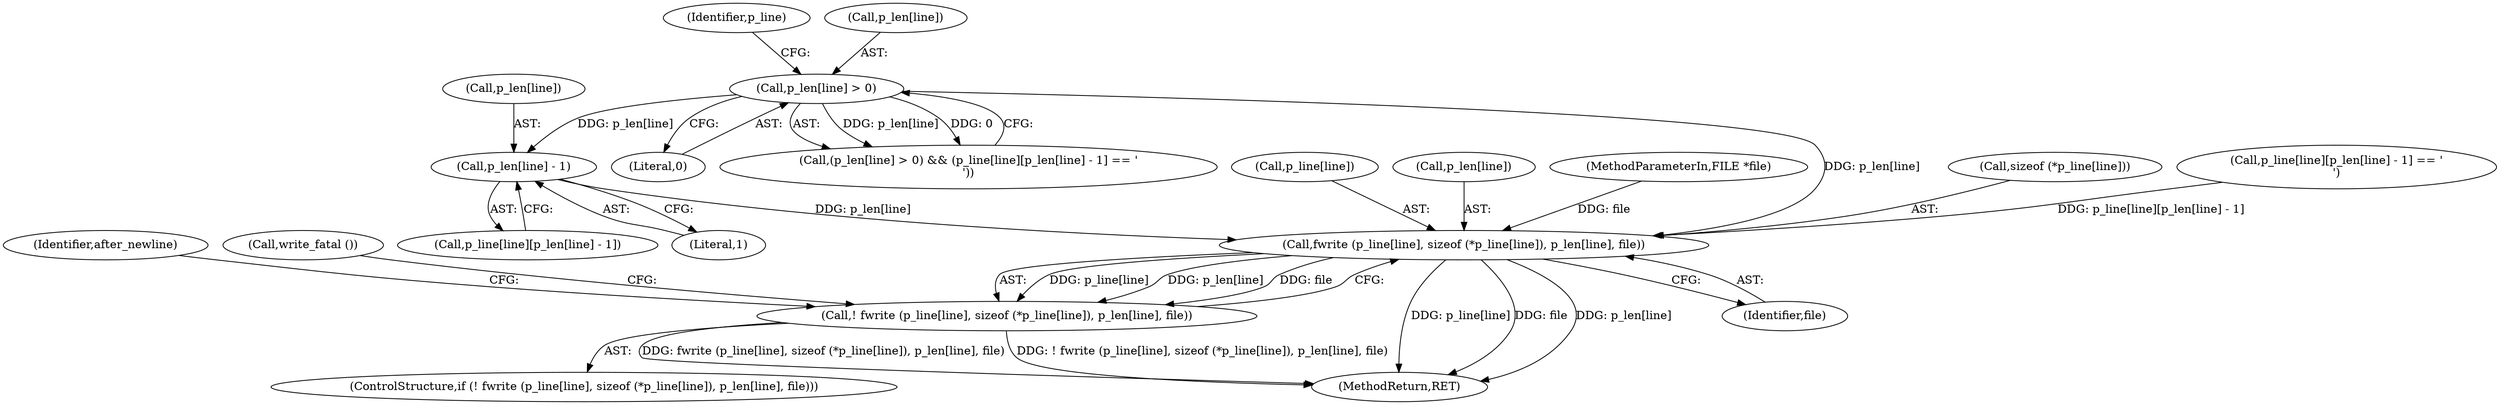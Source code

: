 digraph "0_savannah_a0d7fe4589651c64bd16ddaaa634030bb0455866@array" {
"1000118" [label="(Call,p_len[line] - 1)"];
"1000108" [label="(Call,p_len[line] > 0)"];
"1000126" [label="(Call,fwrite (p_line[line], sizeof (*p_line[line]), p_len[line], file))"];
"1000125" [label="(Call,! fwrite (p_line[line], sizeof (*p_line[line]), p_len[line], file))"];
"1000130" [label="(Call,sizeof (*p_line[line]))"];
"1000113" [label="(Call,p_line[line][p_len[line] - 1] == '\n')"];
"1000142" [label="(MethodReturn,RET)"];
"1000119" [label="(Call,p_len[line])"];
"1000122" [label="(Literal,1)"];
"1000124" [label="(ControlStructure,if (! fwrite (p_line[line], sizeof (*p_line[line]), p_len[line], file)))"];
"1000114" [label="(Call,p_line[line][p_len[line] - 1])"];
"1000126" [label="(Call,fwrite (p_line[line], sizeof (*p_line[line]), p_len[line], file))"];
"1000116" [label="(Identifier,p_line)"];
"1000127" [label="(Call,p_line[line])"];
"1000118" [label="(Call,p_len[line] - 1)"];
"1000125" [label="(Call,! fwrite (p_line[line], sizeof (*p_line[line]), p_len[line], file))"];
"1000138" [label="(Identifier,file)"];
"1000108" [label="(Call,p_len[line] > 0)"];
"1000135" [label="(Call,p_len[line])"];
"1000109" [label="(Call,p_len[line])"];
"1000112" [label="(Literal,0)"];
"1000141" [label="(Identifier,after_newline)"];
"1000107" [label="(Call,(p_len[line] > 0) && (p_line[line][p_len[line] - 1] == '\n'))"];
"1000139" [label="(Call,write_fatal ())"];
"1000102" [label="(MethodParameterIn,FILE *file)"];
"1000118" -> "1000114"  [label="AST: "];
"1000118" -> "1000122"  [label="CFG: "];
"1000119" -> "1000118"  [label="AST: "];
"1000122" -> "1000118"  [label="AST: "];
"1000114" -> "1000118"  [label="CFG: "];
"1000108" -> "1000118"  [label="DDG: p_len[line]"];
"1000118" -> "1000126"  [label="DDG: p_len[line]"];
"1000108" -> "1000107"  [label="AST: "];
"1000108" -> "1000112"  [label="CFG: "];
"1000109" -> "1000108"  [label="AST: "];
"1000112" -> "1000108"  [label="AST: "];
"1000116" -> "1000108"  [label="CFG: "];
"1000107" -> "1000108"  [label="CFG: "];
"1000108" -> "1000107"  [label="DDG: p_len[line]"];
"1000108" -> "1000107"  [label="DDG: 0"];
"1000108" -> "1000126"  [label="DDG: p_len[line]"];
"1000126" -> "1000125"  [label="AST: "];
"1000126" -> "1000138"  [label="CFG: "];
"1000127" -> "1000126"  [label="AST: "];
"1000130" -> "1000126"  [label="AST: "];
"1000135" -> "1000126"  [label="AST: "];
"1000138" -> "1000126"  [label="AST: "];
"1000125" -> "1000126"  [label="CFG: "];
"1000126" -> "1000142"  [label="DDG: p_line[line]"];
"1000126" -> "1000142"  [label="DDG: file"];
"1000126" -> "1000142"  [label="DDG: p_len[line]"];
"1000126" -> "1000125"  [label="DDG: p_line[line]"];
"1000126" -> "1000125"  [label="DDG: p_len[line]"];
"1000126" -> "1000125"  [label="DDG: file"];
"1000113" -> "1000126"  [label="DDG: p_line[line][p_len[line] - 1]"];
"1000102" -> "1000126"  [label="DDG: file"];
"1000125" -> "1000124"  [label="AST: "];
"1000139" -> "1000125"  [label="CFG: "];
"1000141" -> "1000125"  [label="CFG: "];
"1000125" -> "1000142"  [label="DDG: ! fwrite (p_line[line], sizeof (*p_line[line]), p_len[line], file)"];
"1000125" -> "1000142"  [label="DDG: fwrite (p_line[line], sizeof (*p_line[line]), p_len[line], file)"];
}
